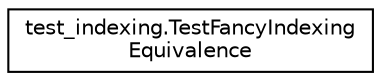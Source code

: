 digraph "Graphical Class Hierarchy"
{
 // LATEX_PDF_SIZE
  edge [fontname="Helvetica",fontsize="10",labelfontname="Helvetica",labelfontsize="10"];
  node [fontname="Helvetica",fontsize="10",shape=record];
  rankdir="LR";
  Node0 [label="test_indexing.TestFancyIndexing\lEquivalence",height=0.2,width=0.4,color="black", fillcolor="white", style="filled",URL="$classtest__indexing_1_1TestFancyIndexingEquivalence.html",tooltip=" "];
}
